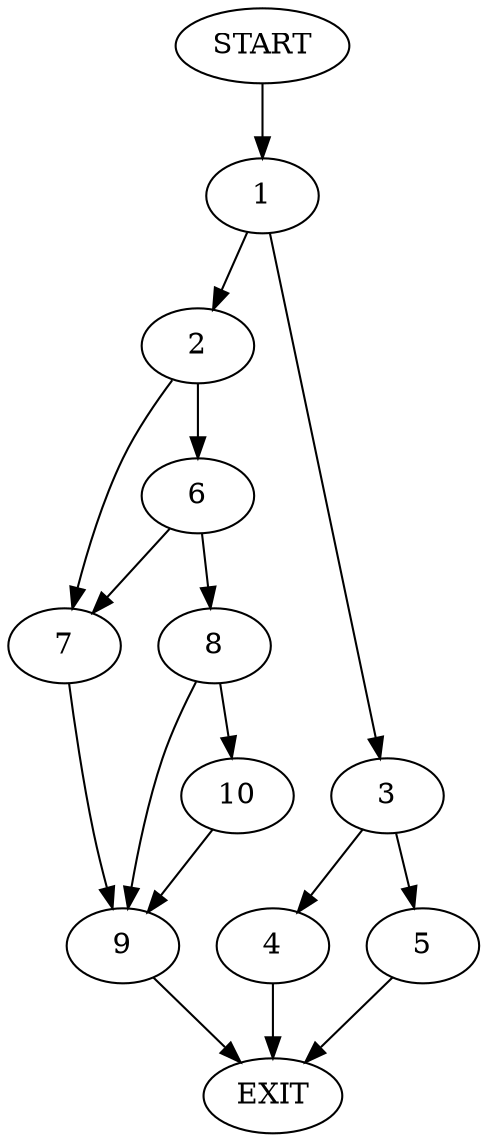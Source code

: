 digraph {
0 [label="START"]
11 [label="EXIT"]
0 -> 1
1 -> 2
1 -> 3
3 -> 4
3 -> 5
2 -> 6
2 -> 7
5 -> 11
4 -> 11
6 -> 7
6 -> 8
7 -> 9
8 -> 10
8 -> 9
9 -> 11
10 -> 9
}
